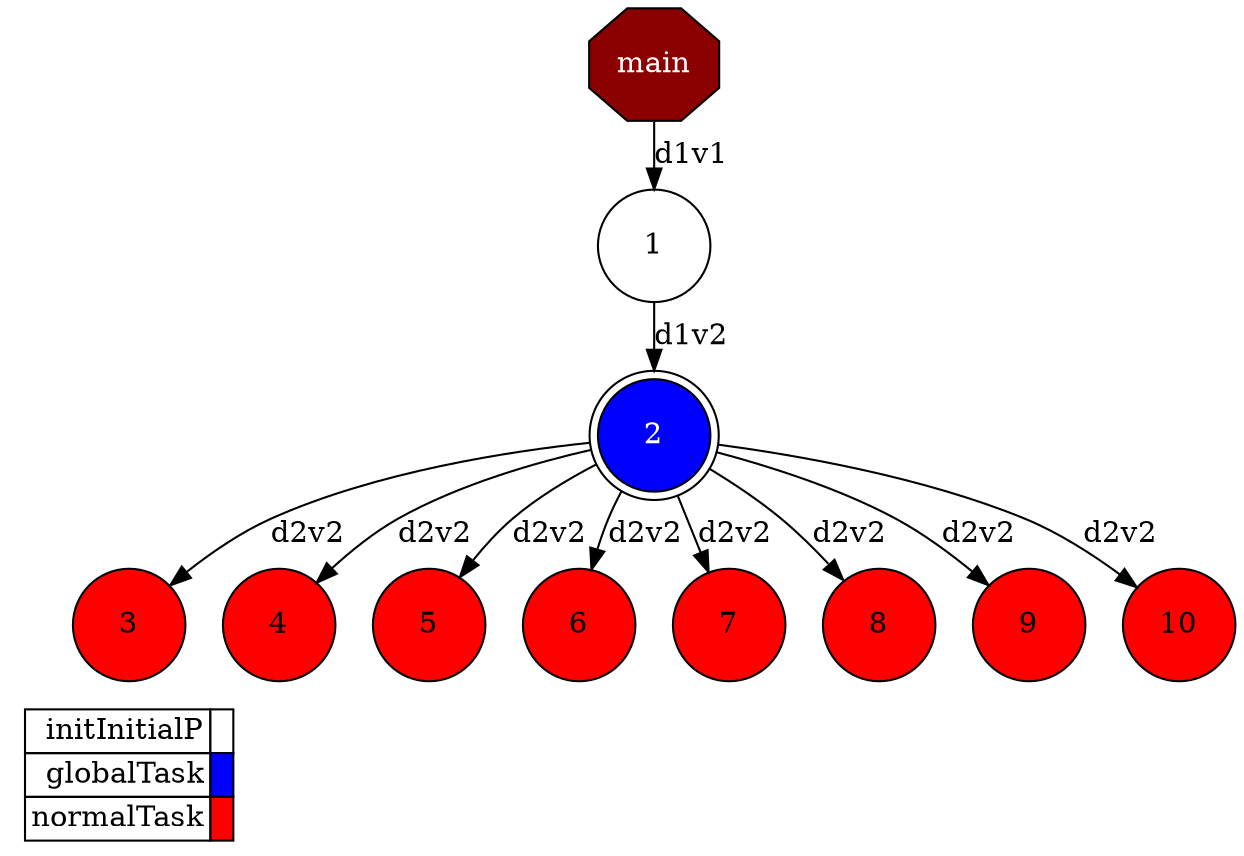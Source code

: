 digraph {
  rankdir=TB;
  labeljust="l";
  compound= true;
  subgraph dependence_graph {
    ranksep=0.20;
    node[height=0.75];

Synchro0[label="main", shape=octagon, style=filled fillcolor="#8B0000" fontcolor="#FFFFFF"];
1[shape=circle, style=filled fillcolor="#ffffff" fontcolor="#000000"];
Synchro0 -> 1 [label="d1v1"];
2[shape=doublecircle, style=filled fillcolor="#0000ff" fontcolor="#ffffff"];
1 -> 2 [label="d1v2"];
3[shape=circle, style=filled fillcolor="#ff0000" fontcolor="#000000"];
2 -> 3 [label="d2v2"];
4[shape=circle, style=filled fillcolor="#ff0000" fontcolor="#000000"];
2 -> 4 [label="d2v2"];
5[shape=circle, style=filled fillcolor="#ff0000" fontcolor="#000000"];
2 -> 5 [label="d2v2"];
6[shape=circle, style=filled fillcolor="#ff0000" fontcolor="#000000"];
2 -> 6 [label="d2v2"];
7[shape=circle, style=filled fillcolor="#ff0000" fontcolor="#000000"];
2 -> 7 [label="d2v2"];
8[shape=circle, style=filled fillcolor="#ff0000" fontcolor="#000000"];
2 -> 8 [label="d2v2"];
9[shape=circle, style=filled fillcolor="#ff0000" fontcolor="#000000"];
2 -> 9 [label="d2v2"];
10[shape=circle, style=filled fillcolor="#ff0000" fontcolor="#000000"];
2 -> 10 [label="d2v2"];  }
  subgraph legend {
    rank=sink;
    node [shape=plaintext, height=0.75];
    ranksep=0.20;
    label = "Legend";
    key [label=<
      <table border="0" cellpadding="2" cellspacing="0" cellborder="1">
<tr>
<td align="right">initInitialP</td>
<td bgcolor="#ffffff">&nbsp;</td>
</tr>
<tr>
<td align="right">globalTask</td>
<td bgcolor="#0000ff">&nbsp;</td>
</tr>
<tr>
<td align="right">normalTask</td>
<td bgcolor="#ff0000">&nbsp;</td>
</tr>
      </table>
    >]
  }
}
